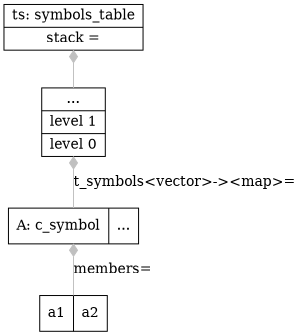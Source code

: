 digraph stack_01 {
//	rankdir=LR;
	size="2,3!";

	node [shape = record];

  ts [label="{ts: symbols_table | <ts_stack>stack = }"];

  stack_value [label="{... | level 1 | <stack_level_0> level 0 }"];
  t_symbols [label="A: c_symbol|..."];

  A [label="a1|a2"];

  ts:ts_stack->stack_value [label=""  , dir = "back", color = "gray", arrowtail = "diamond"];
  stack_value:stack_level_0->t_symbols [label="t_symbols\<vector\>-\>\<map\>=" , dir = "back", color = "gray", arrowtail = "diamond"];
  t_symbols->A [label="members="   , dir = "back", color = "gray", arrowtail = "diamond"];
}

